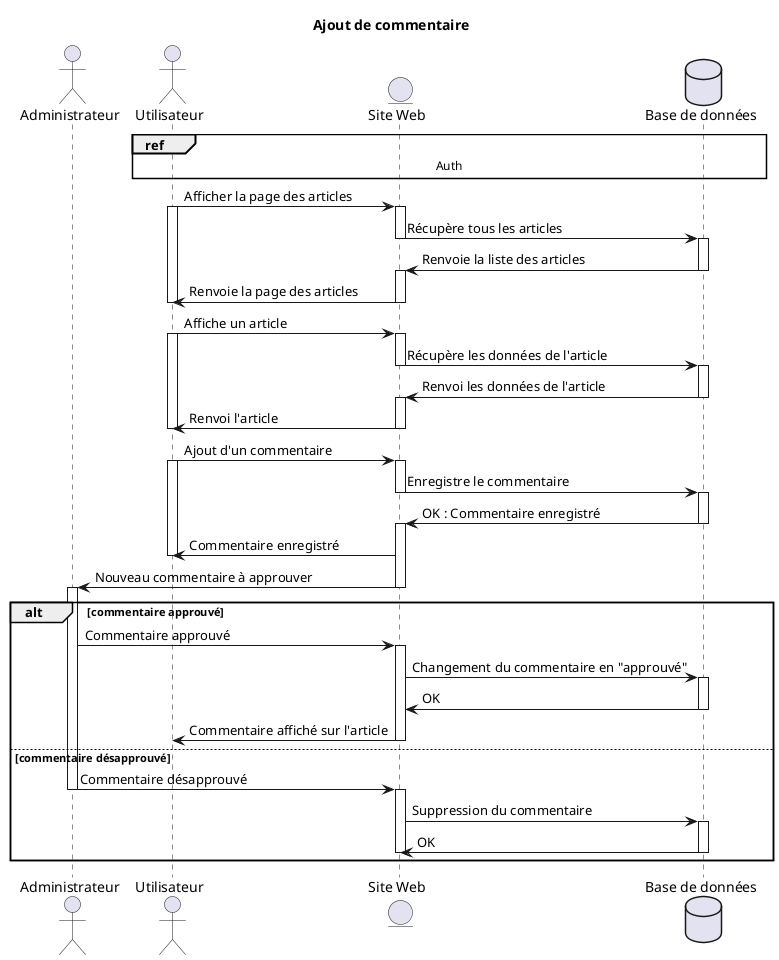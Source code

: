 @startuml
'https://plantuml.com/sequence-diagram

title Ajout de commentaire

actor Administrateur as a
actor Utilisateur as u
entity "Site Web" as www
database "Base de données" as db

ref over u, www, db : Auth

u -> www: Afficher la page des articles
    activate u
    activate www
www -> db: Récupère tous les articles
    deactivate www
    activate db
www <- db: Renvoie la liste des articles
    deactivate db
    activate www
u <- www: Renvoie la page des articles
    deactivate u
    deactivate www
u -> www: Affiche un article
    activate u
    activate www
www -> db: Récupère les données de l'article
    deactivate www
    activate db
www <- db: Renvoi les données de l'article
    deactivate db
    activate www
u <- www: Renvoi l'article
    deactivate www
    deactivate u
u -> www: Ajout d'un commentaire
    activate u
    activate www
www -> db: Enregistre le commentaire
    deactivate www
    activate db
www <- db: OK : Commentaire enregistré
    deactivate db
    activate www
u <- www: Commentaire enregistré
    deactivate u
a <- www: Nouveau commentaire à approuver
    deactivate www
    activate a
'' VALIDATION DU COMMENTAIRE ''
alt commentaire approuvé
    a -> www: Commentaire approuvé
        activate www
    www -> db: Changement du commentaire en "approuvé"
        activate db
    www <- db: OK
        deactivate db
    u <- www: Commentaire affiché sur l'article
        deactivate www
else commentaire désapprouvé
    a -> www: Commentaire désapprouvé
        deactivate a
        activate www
    www -> db: Suppression du commentaire
        activate db
    www <- db: OK
        deactivate www
        deactivate db
end

@enduml